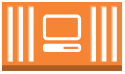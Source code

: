 <mxfile>
    <diagram id="1IzmHUt2CMy6d0kajohg" name="Page-1">
        <mxGraphModel dx="1058" dy="773" grid="1" gridSize="10" guides="1" tooltips="1" connect="1" arrows="1" fold="1" page="1" pageScale="1" pageWidth="827" pageHeight="1169" math="0" shadow="0">
            <root>
                <mxCell id="0"/>
                <mxCell id="1" parent="0"/>
                <mxCell id="2" value="" style="outlineConnect=0;dashed=0;verticalLabelPosition=bottom;verticalAlign=top;align=center;html=1;shape=mxgraph.aws3.ec2_compute_container_3;fillColor=#F58534;gradientColor=none;" vertex="1" parent="1">
                    <mxGeometry x="210" y="540" width="60" height="34.5" as="geometry"/>
                </mxCell>
            </root>
        </mxGraphModel>
    </diagram>
</mxfile>